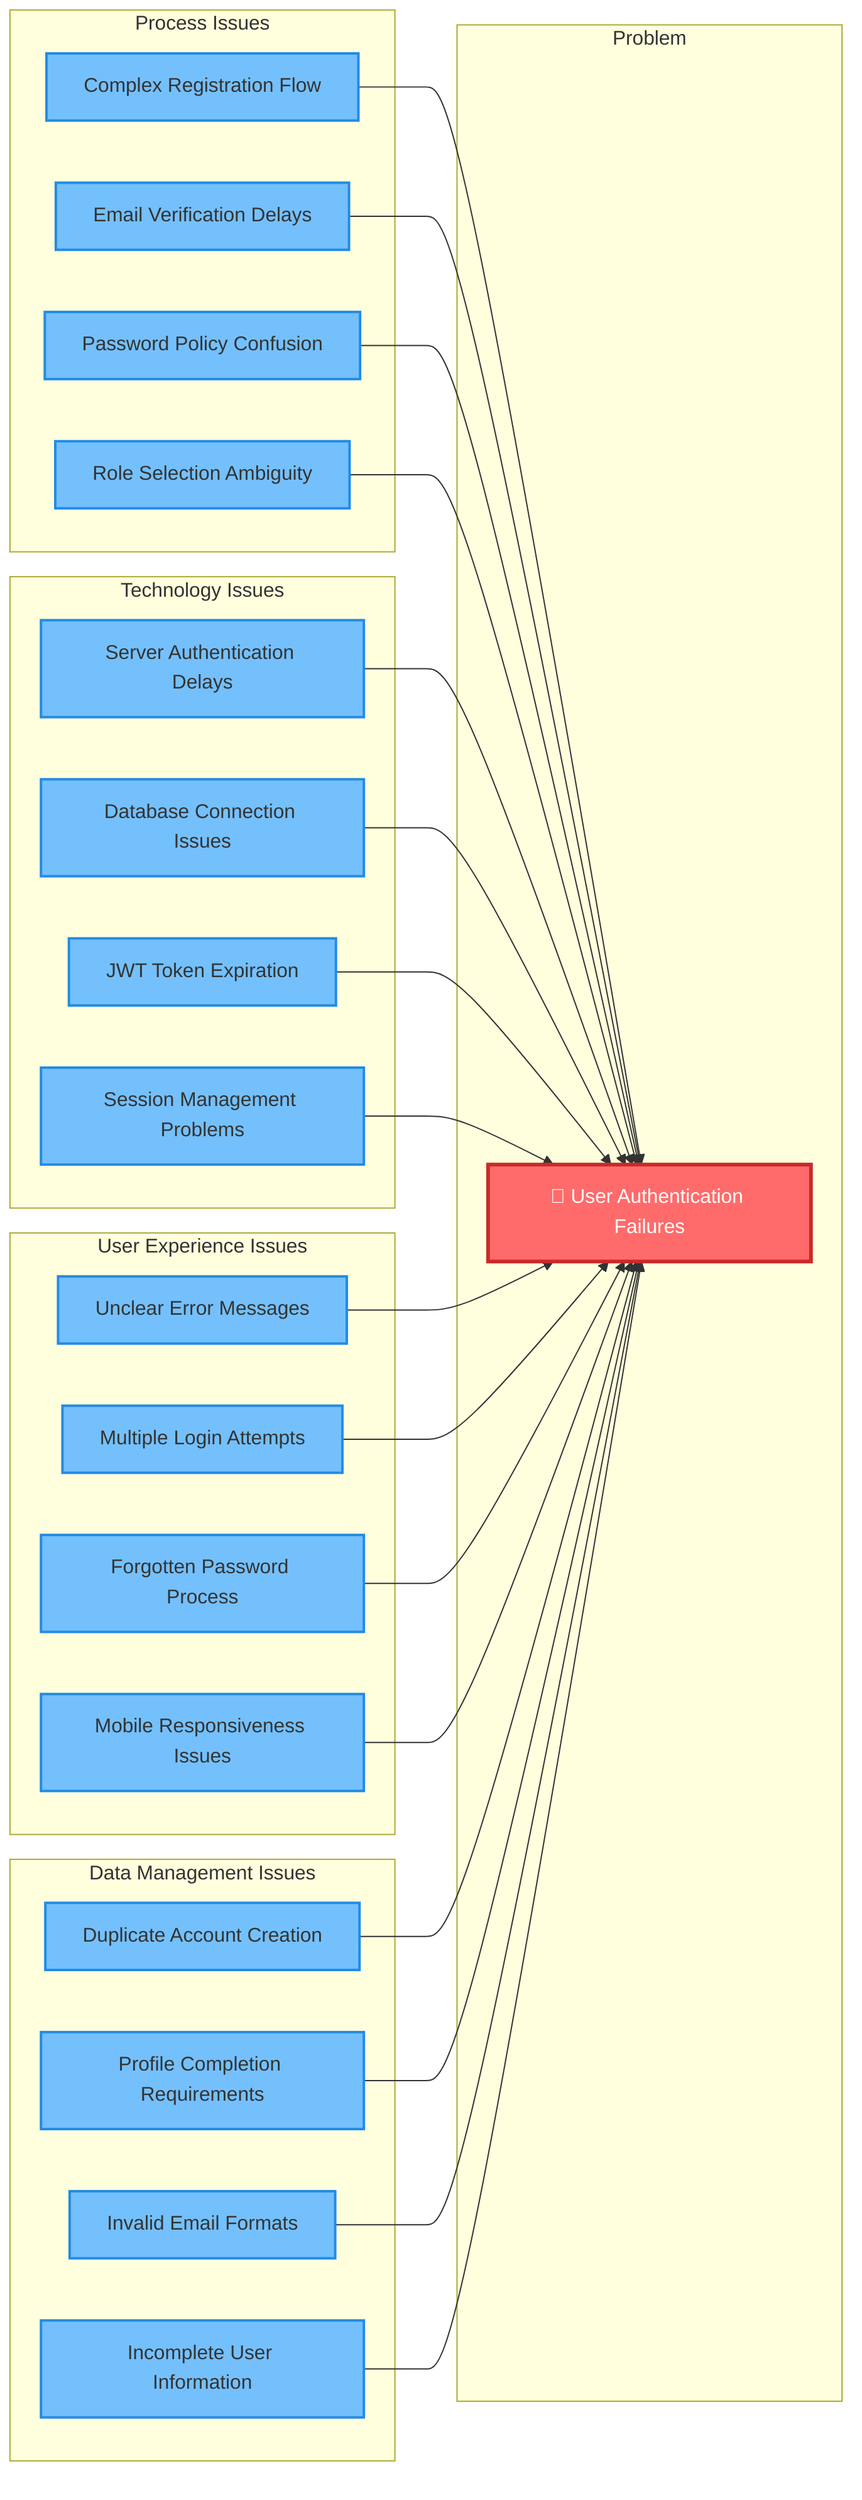 graph LR
    subgraph Problem
        P[🚩 User Authentication Failures]
    end

    subgraph "Process Issues"
        P1a[Complex Registration Flow]
        P1b[Email Verification Delays]
        P1c[Password Policy Confusion]
        P1d[Role Selection Ambiguity]
    end

    subgraph "Technology Issues"
        P2a[Server Authentication Delays]
        P2b[Database Connection Issues]
        P2c[JWT Token Expiration]
        P2d[Session Management Problems]
    end

    subgraph "User Experience Issues"
        P3a[Unclear Error Messages]
        P3b[Multiple Login Attempts]
        P3c[Forgotten Password Process]
        P3d[Mobile Responsiveness Issues]
    end

    subgraph "Data Management Issues"
        P4a[Duplicate Account Creation]
        P4b[Profile Completion Requirements]
        P4c[Invalid Email Formats]
        P4d[Incomplete User Information]
    end

    P1a --> P
    P1b --> P
    P1c --> P
    P1d --> P
    P2a --> P
    P2b --> P
    P2c --> P
    P2d --> P
    P3a --> P
    P3b --> P
    P3c --> P
    P3d --> P
    P4a --> P
    P4b --> P
    P4c --> P
    P4d --> P

    classDef problem fill:#ff6b6b,stroke:#c92a2a,stroke-width:3px,color:#fff
    classDef cause fill:#74c0fc,stroke:#228be6,stroke-width:2px
    classDef subgraphStyle fill:#f8f9fa,stroke:#868e96,stroke-width:1px

    class P problem
    class P1a,P1b,P1c,P1d,P2a,P2b,P2c,P2d,P3a,P3b,P3c,P3d,P4a,P4b,P4c,P4d cause